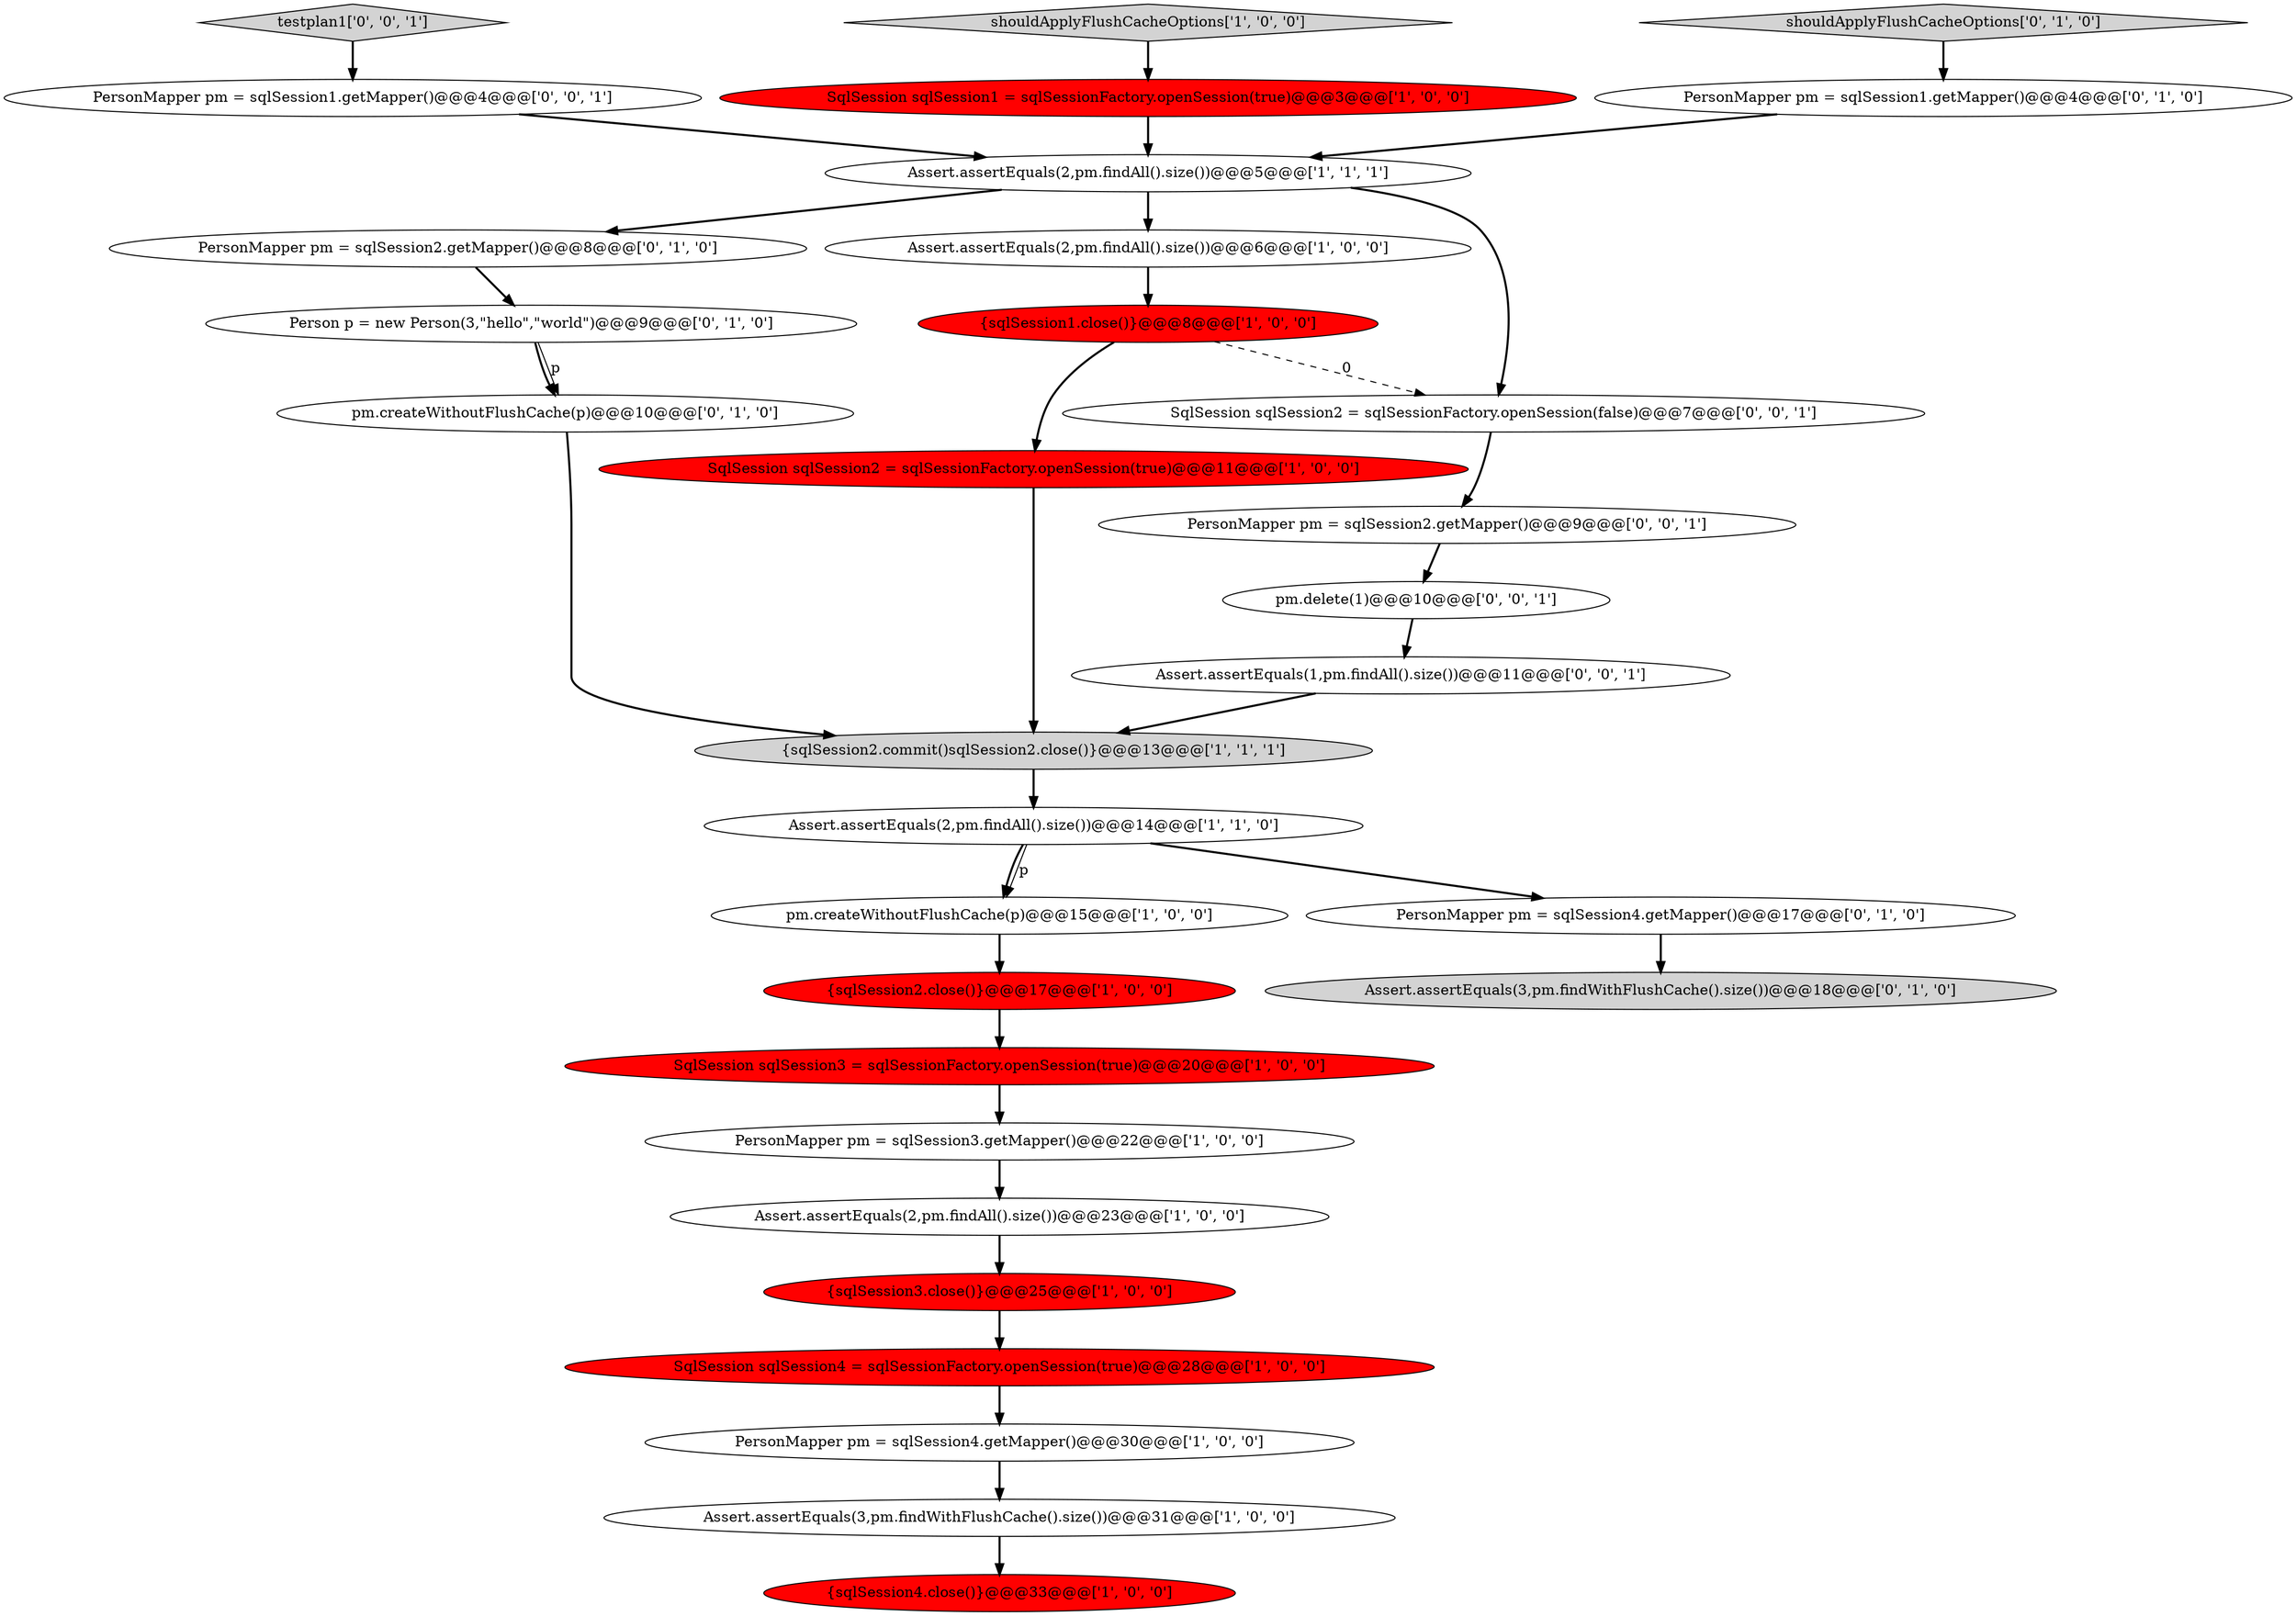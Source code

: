 digraph {
22 [style = filled, label = "PersonMapper pm = sqlSession1.getMapper()@@@4@@@['0', '1', '0']", fillcolor = white, shape = ellipse image = "AAA0AAABBB2BBB"];
15 [style = filled, label = "{sqlSession2.close()}@@@17@@@['1', '0', '0']", fillcolor = red, shape = ellipse image = "AAA1AAABBB1BBB"];
28 [style = filled, label = "testplan1['0', '0', '1']", fillcolor = lightgray, shape = diamond image = "AAA0AAABBB3BBB"];
11 [style = filled, label = "Assert.assertEquals(3,pm.findWithFlushCache().size())@@@31@@@['1', '0', '0']", fillcolor = white, shape = ellipse image = "AAA0AAABBB1BBB"];
1 [style = filled, label = "shouldApplyFlushCacheOptions['1', '0', '0']", fillcolor = lightgray, shape = diamond image = "AAA0AAABBB1BBB"];
16 [style = filled, label = "Assert.assertEquals(2,pm.findAll().size())@@@5@@@['1', '1', '1']", fillcolor = white, shape = ellipse image = "AAA0AAABBB1BBB"];
26 [style = filled, label = "PersonMapper pm = sqlSession1.getMapper()@@@4@@@['0', '0', '1']", fillcolor = white, shape = ellipse image = "AAA0AAABBB3BBB"];
17 [style = filled, label = "pm.createWithoutFlushCache(p)@@@15@@@['1', '0', '0']", fillcolor = white, shape = ellipse image = "AAA0AAABBB1BBB"];
19 [style = filled, label = "PersonMapper pm = sqlSession2.getMapper()@@@8@@@['0', '1', '0']", fillcolor = white, shape = ellipse image = "AAA0AAABBB2BBB"];
3 [style = filled, label = "SqlSession sqlSession2 = sqlSessionFactory.openSession(true)@@@11@@@['1', '0', '0']", fillcolor = red, shape = ellipse image = "AAA1AAABBB1BBB"];
9 [style = filled, label = "{sqlSession3.close()}@@@25@@@['1', '0', '0']", fillcolor = red, shape = ellipse image = "AAA1AAABBB1BBB"];
6 [style = filled, label = "{sqlSession2.commit()sqlSession2.close()}@@@13@@@['1', '1', '1']", fillcolor = lightgray, shape = ellipse image = "AAA0AAABBB1BBB"];
25 [style = filled, label = "PersonMapper pm = sqlSession2.getMapper()@@@9@@@['0', '0', '1']", fillcolor = white, shape = ellipse image = "AAA0AAABBB3BBB"];
21 [style = filled, label = "shouldApplyFlushCacheOptions['0', '1', '0']", fillcolor = lightgray, shape = diamond image = "AAA0AAABBB2BBB"];
12 [style = filled, label = "Assert.assertEquals(2,pm.findAll().size())@@@6@@@['1', '0', '0']", fillcolor = white, shape = ellipse image = "AAA0AAABBB1BBB"];
10 [style = filled, label = "SqlSession sqlSession4 = sqlSessionFactory.openSession(true)@@@28@@@['1', '0', '0']", fillcolor = red, shape = ellipse image = "AAA1AAABBB1BBB"];
24 [style = filled, label = "PersonMapper pm = sqlSession4.getMapper()@@@17@@@['0', '1', '0']", fillcolor = white, shape = ellipse image = "AAA0AAABBB2BBB"];
2 [style = filled, label = "SqlSession sqlSession1 = sqlSessionFactory.openSession(true)@@@3@@@['1', '0', '0']", fillcolor = red, shape = ellipse image = "AAA1AAABBB1BBB"];
5 [style = filled, label = "Assert.assertEquals(2,pm.findAll().size())@@@14@@@['1', '1', '0']", fillcolor = white, shape = ellipse image = "AAA0AAABBB1BBB"];
8 [style = filled, label = "SqlSession sqlSession3 = sqlSessionFactory.openSession(true)@@@20@@@['1', '0', '0']", fillcolor = red, shape = ellipse image = "AAA1AAABBB1BBB"];
13 [style = filled, label = "Assert.assertEquals(2,pm.findAll().size())@@@23@@@['1', '0', '0']", fillcolor = white, shape = ellipse image = "AAA0AAABBB1BBB"];
4 [style = filled, label = "{sqlSession1.close()}@@@8@@@['1', '0', '0']", fillcolor = red, shape = ellipse image = "AAA1AAABBB1BBB"];
20 [style = filled, label = "Assert.assertEquals(3,pm.findWithFlushCache().size())@@@18@@@['0', '1', '0']", fillcolor = lightgray, shape = ellipse image = "AAA0AAABBB2BBB"];
18 [style = filled, label = "Person p = new Person(3,\"hello\",\"world\")@@@9@@@['0', '1', '0']", fillcolor = white, shape = ellipse image = "AAA0AAABBB2BBB"];
23 [style = filled, label = "pm.createWithoutFlushCache(p)@@@10@@@['0', '1', '0']", fillcolor = white, shape = ellipse image = "AAA0AAABBB2BBB"];
7 [style = filled, label = "PersonMapper pm = sqlSession3.getMapper()@@@22@@@['1', '0', '0']", fillcolor = white, shape = ellipse image = "AAA0AAABBB1BBB"];
14 [style = filled, label = "{sqlSession4.close()}@@@33@@@['1', '0', '0']", fillcolor = red, shape = ellipse image = "AAA1AAABBB1BBB"];
29 [style = filled, label = "SqlSession sqlSession2 = sqlSessionFactory.openSession(false)@@@7@@@['0', '0', '1']", fillcolor = white, shape = ellipse image = "AAA0AAABBB3BBB"];
30 [style = filled, label = "pm.delete(1)@@@10@@@['0', '0', '1']", fillcolor = white, shape = ellipse image = "AAA0AAABBB3BBB"];
27 [style = filled, label = "Assert.assertEquals(1,pm.findAll().size())@@@11@@@['0', '0', '1']", fillcolor = white, shape = ellipse image = "AAA0AAABBB3BBB"];
0 [style = filled, label = "PersonMapper pm = sqlSession4.getMapper()@@@30@@@['1', '0', '0']", fillcolor = white, shape = ellipse image = "AAA0AAABBB1BBB"];
7->13 [style = bold, label=""];
4->3 [style = bold, label=""];
19->18 [style = bold, label=""];
18->23 [style = bold, label=""];
11->14 [style = bold, label=""];
22->16 [style = bold, label=""];
25->30 [style = bold, label=""];
16->29 [style = bold, label=""];
30->27 [style = bold, label=""];
0->11 [style = bold, label=""];
3->6 [style = bold, label=""];
29->25 [style = bold, label=""];
28->26 [style = bold, label=""];
9->10 [style = bold, label=""];
16->19 [style = bold, label=""];
18->23 [style = solid, label="p"];
5->17 [style = bold, label=""];
27->6 [style = bold, label=""];
8->7 [style = bold, label=""];
24->20 [style = bold, label=""];
26->16 [style = bold, label=""];
6->5 [style = bold, label=""];
12->4 [style = bold, label=""];
21->22 [style = bold, label=""];
5->24 [style = bold, label=""];
23->6 [style = bold, label=""];
10->0 [style = bold, label=""];
17->15 [style = bold, label=""];
5->17 [style = solid, label="p"];
1->2 [style = bold, label=""];
13->9 [style = bold, label=""];
4->29 [style = dashed, label="0"];
16->12 [style = bold, label=""];
15->8 [style = bold, label=""];
2->16 [style = bold, label=""];
}
